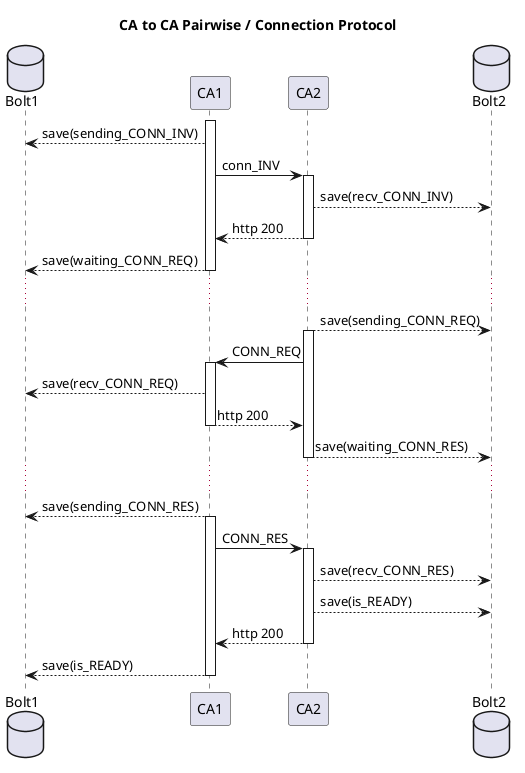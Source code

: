 @startuml
Title CA to CA Pairwise / Connection Protocol

Database Bolt1 order 100
participant CA1 order 200
participant CA2 order 300
Database Bolt2 order 400

activate CA1
Bolt1 <-- CA1: save(sending_CONN_INV)
CA1 -> CA2 ++ : conn_INV
CA2 --> Bolt2: save(recv_CONN_INV)
return http 200
Bolt1 <-- CA1: save(waiting_CONN_REQ)
deactivate CA1
...
CA2 --> Bolt2: save(sending_CONN_REQ)
activate CA2
CA1 <- CA2 ++ : CONN_REQ
Bolt1 <-- CA1 : save(recv_CONN_REQ)
return http 200
CA2 --> Bolt2 : save(waiting_CONN_RES)
deactivate CA2
...
Bolt1 <-- CA1 : save(sending_CONN_RES)
activate CA1
CA1 -> CA2 ++ : CONN_RES
CA2 --> Bolt2 : save(recv_CONN_RES)
CA2 --> Bolt2 : save(is_READY)
return http 200
Bolt1 <-- CA1 : save(is_READY)
deactivate CA1


@enduml